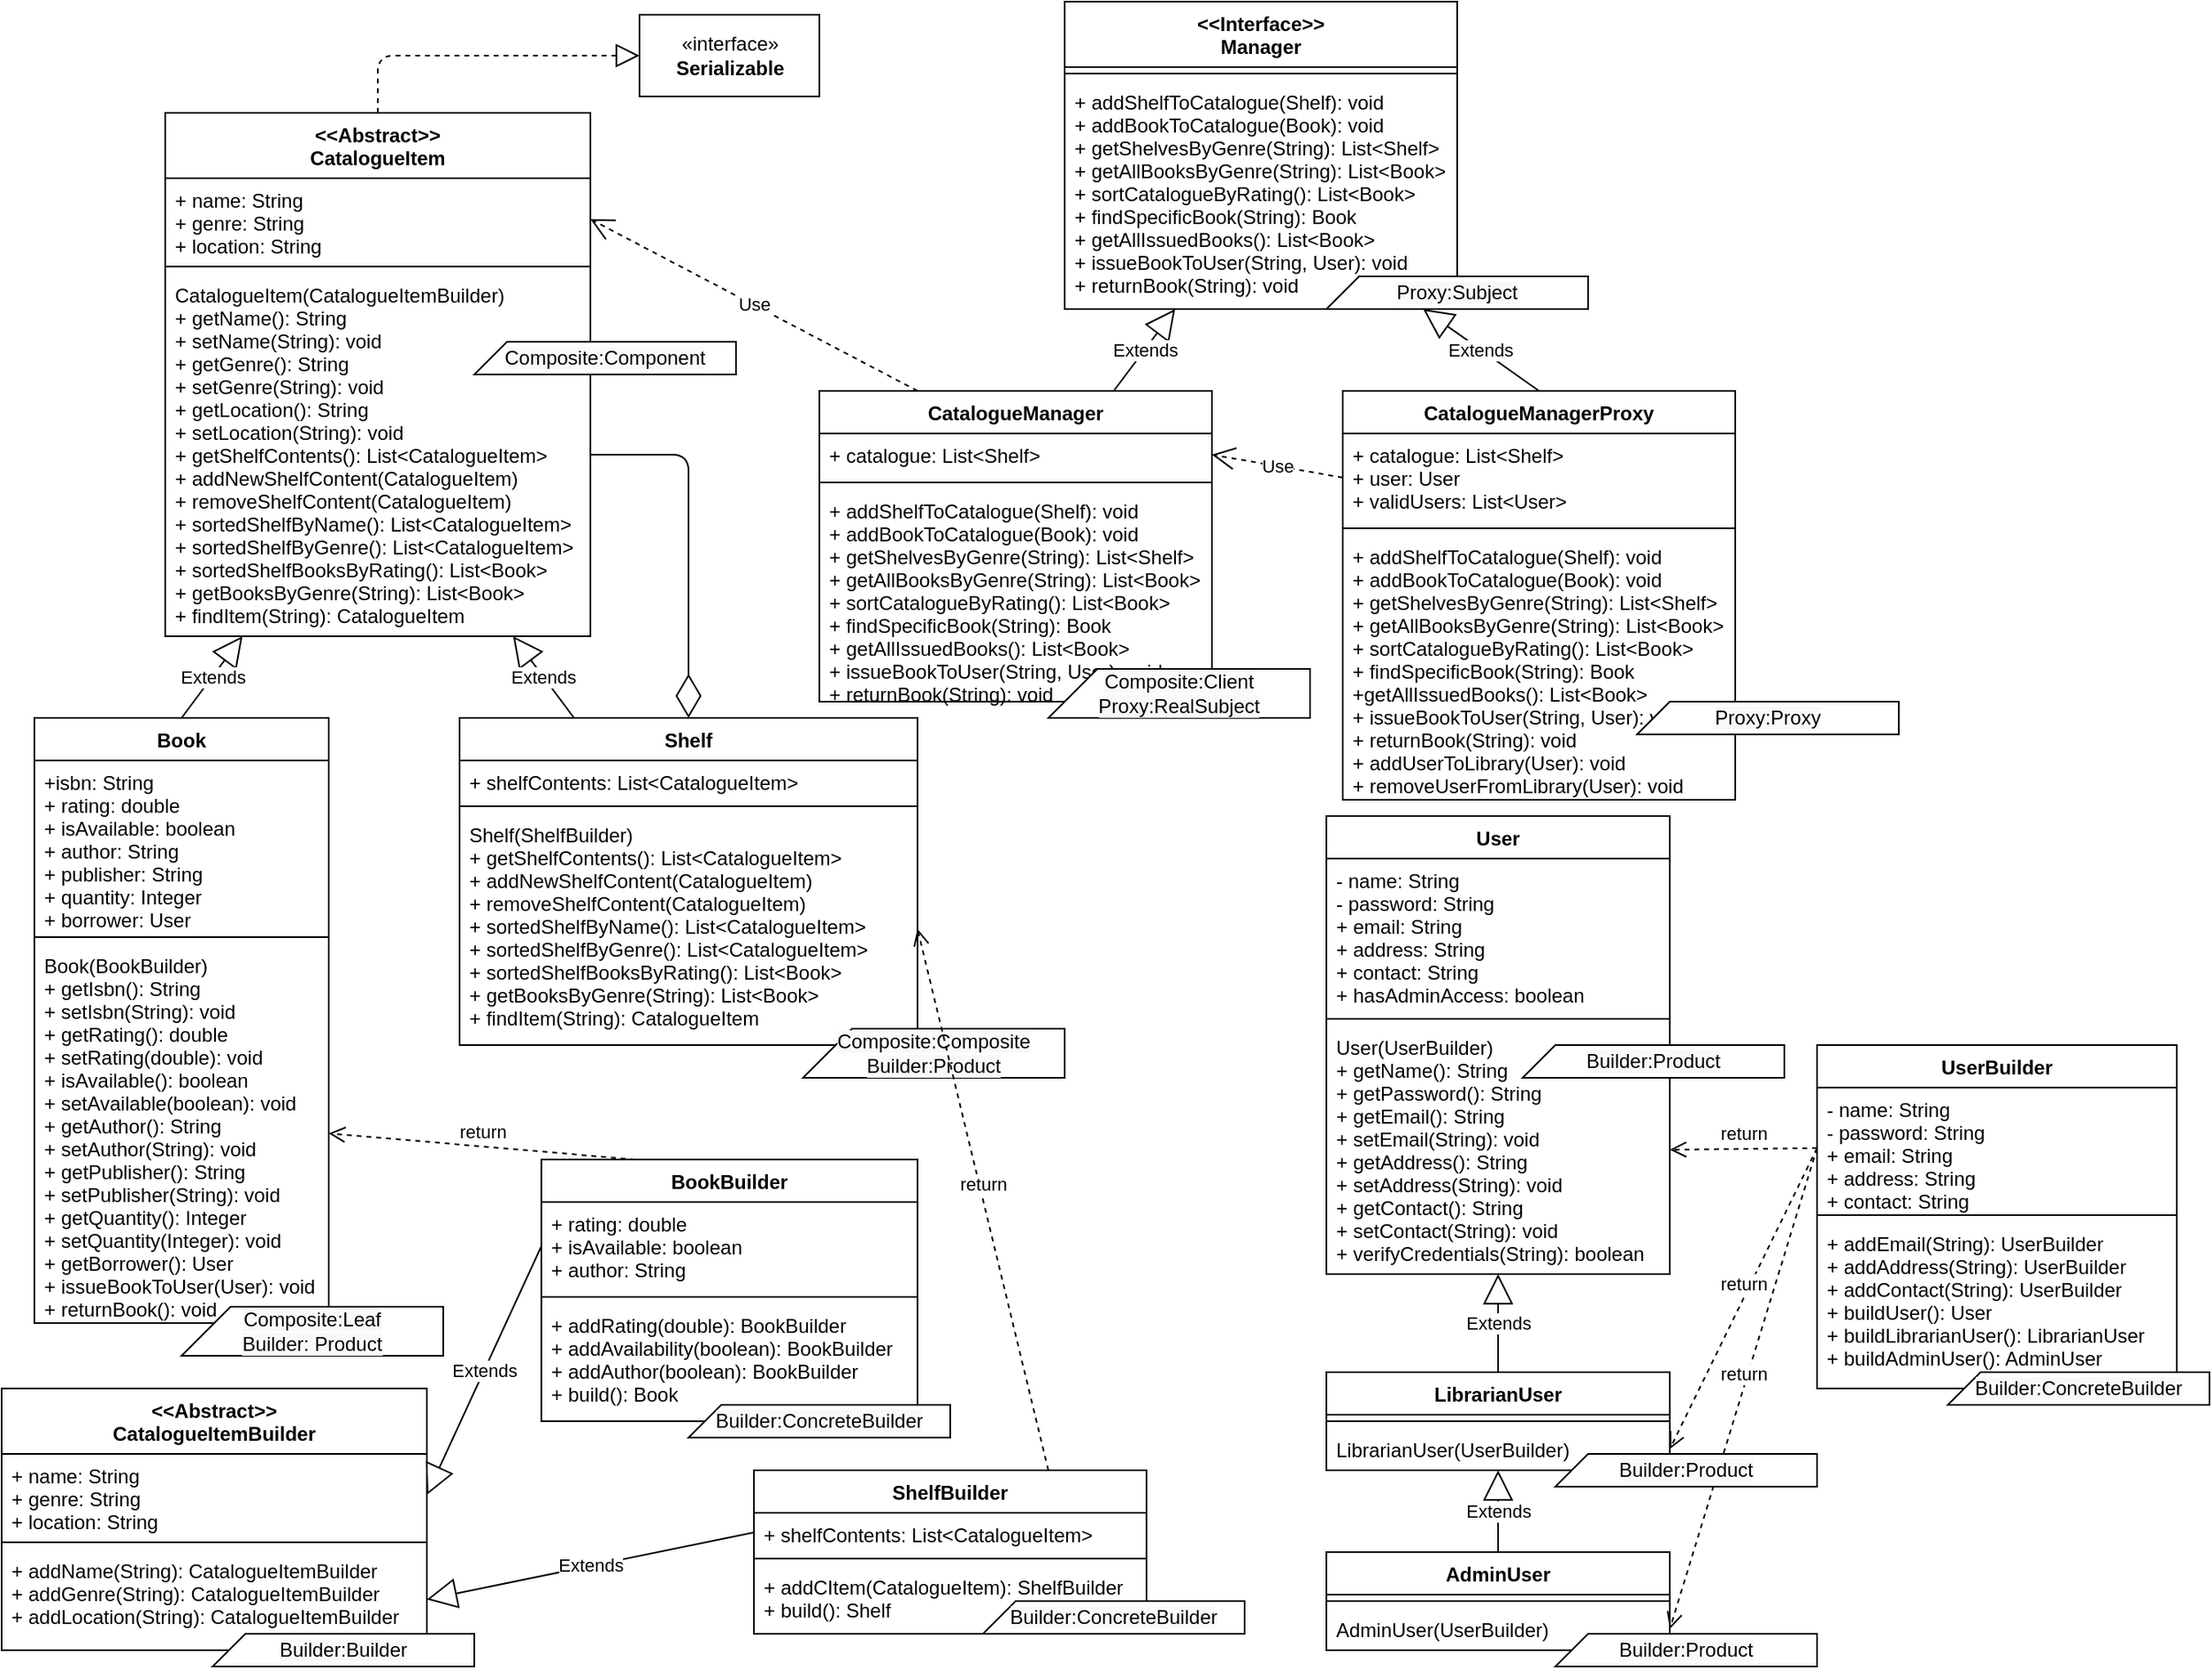 <mxfile version="14.7.3" type="github">
  <diagram id="C5RBs43oDa-KdzZeNtuy" name="Page-1">
    <mxGraphModel dx="842" dy="422" grid="1" gridSize="10" guides="1" tooltips="1" connect="1" arrows="1" fold="1" page="1" pageScale="1" pageWidth="827" pageHeight="1169" math="0" shadow="0">
      <root>
        <mxCell id="WIyWlLk6GJQsqaUBKTNV-0" />
        <mxCell id="WIyWlLk6GJQsqaUBKTNV-1" parent="WIyWlLk6GJQsqaUBKTNV-0" />
        <mxCell id="T-rhai91PinGiKXaUH5F-0" value="Book" style="swimlane;fontStyle=1;align=center;verticalAlign=top;childLayout=stackLayout;horizontal=1;startSize=26;horizontalStack=0;resizeParent=1;resizeParentMax=0;resizeLast=0;collapsible=1;marginBottom=0;" parent="WIyWlLk6GJQsqaUBKTNV-1" vertex="1">
          <mxGeometry x="110" y="500" width="180" height="370" as="geometry">
            <mxRectangle x="70" y="370" width="100" height="26" as="alternateBounds" />
          </mxGeometry>
        </mxCell>
        <mxCell id="T-rhai91PinGiKXaUH5F-1" value="+isbn: String&#xa;+ rating: double&#xa;+ isAvailable: boolean&#xa;+ author: String&#xa;+ publisher: String&#xa;+ quantity: Integer&#xa;+ borrower: User" style="text;strokeColor=none;fillColor=none;align=left;verticalAlign=top;spacingLeft=4;spacingRight=4;overflow=hidden;rotatable=0;points=[[0,0.5],[1,0.5]];portConstraint=eastwest;" parent="T-rhai91PinGiKXaUH5F-0" vertex="1">
          <mxGeometry y="26" width="180" height="104" as="geometry" />
        </mxCell>
        <mxCell id="T-rhai91PinGiKXaUH5F-2" value="" style="line;strokeWidth=1;fillColor=none;align=left;verticalAlign=middle;spacingTop=-1;spacingLeft=3;spacingRight=3;rotatable=0;labelPosition=right;points=[];portConstraint=eastwest;" parent="T-rhai91PinGiKXaUH5F-0" vertex="1">
          <mxGeometry y="130" width="180" height="8" as="geometry" />
        </mxCell>
        <mxCell id="T-rhai91PinGiKXaUH5F-3" value="Book(BookBuilder)&#xa;+ getIsbn(): String&#xa;+ setIsbn(String): void&#xa;+ getRating(): double&#xa;+ setRating(double): void&#xa;+ isAvailable(): boolean&#xa;+ setAvailable(boolean): void&#xa;+ getAuthor(): String&#xa;+ setAuthor(String): void&#xa;+ getPublisher(): String&#xa;+ setPublisher(String): void&#xa;+ getQuantity(): Integer&#xa;+ setQuantity(Integer): void&#xa;+ getBorrower(): User&#xa;+ issueBookToUser(User): void&#xa;+ returnBook(): void" style="text;strokeColor=none;fillColor=none;align=left;verticalAlign=top;spacingLeft=4;spacingRight=4;overflow=hidden;rotatable=0;points=[[0,0.5],[1,0.5]];portConstraint=eastwest;" parent="T-rhai91PinGiKXaUH5F-0" vertex="1">
          <mxGeometry y="138" width="180" height="232" as="geometry" />
        </mxCell>
        <mxCell id="T-rhai91PinGiKXaUH5F-5" value="«interface»&lt;br&gt;&lt;b&gt;Serializable&lt;/b&gt;" style="html=1;" parent="WIyWlLk6GJQsqaUBKTNV-1" vertex="1">
          <mxGeometry x="480" y="70" width="110" height="50" as="geometry" />
        </mxCell>
        <mxCell id="T-rhai91PinGiKXaUH5F-9" value="" style="endArrow=block;dashed=1;endFill=0;endSize=12;html=1;entryX=0;entryY=0.5;entryDx=0;entryDy=0;exitX=0.5;exitY=0;exitDx=0;exitDy=0;" parent="WIyWlLk6GJQsqaUBKTNV-1" source="T-rhai91PinGiKXaUH5F-45" target="T-rhai91PinGiKXaUH5F-5" edge="1">
          <mxGeometry width="160" relative="1" as="geometry">
            <mxPoint x="320" y="140" as="sourcePoint" />
            <mxPoint x="470" y="440" as="targetPoint" />
            <Array as="points">
              <mxPoint x="320" y="95" />
            </Array>
          </mxGeometry>
        </mxCell>
        <mxCell id="T-rhai91PinGiKXaUH5F-10" value="Extends" style="endArrow=block;endSize=16;endFill=0;html=1;exitX=0.5;exitY=0;exitDx=0;exitDy=0;" parent="WIyWlLk6GJQsqaUBKTNV-1" source="T-rhai91PinGiKXaUH5F-0" target="T-rhai91PinGiKXaUH5F-48" edge="1">
          <mxGeometry width="160" relative="1" as="geometry">
            <mxPoint x="310" y="370" as="sourcePoint" />
            <mxPoint x="150" y="460" as="targetPoint" />
          </mxGeometry>
        </mxCell>
        <mxCell id="T-rhai91PinGiKXaUH5F-11" value="Shelf" style="swimlane;fontStyle=1;align=center;verticalAlign=top;childLayout=stackLayout;horizontal=1;startSize=26;horizontalStack=0;resizeParent=1;resizeParentMax=0;resizeLast=0;collapsible=1;marginBottom=0;" parent="WIyWlLk6GJQsqaUBKTNV-1" vertex="1">
          <mxGeometry x="370" y="500" width="280" height="200" as="geometry" />
        </mxCell>
        <mxCell id="T-rhai91PinGiKXaUH5F-12" value="+ shelfContents: List&lt;CatalogueItem&gt;" style="text;strokeColor=none;fillColor=none;align=left;verticalAlign=top;spacingLeft=4;spacingRight=4;overflow=hidden;rotatable=0;points=[[0,0.5],[1,0.5]];portConstraint=eastwest;" parent="T-rhai91PinGiKXaUH5F-11" vertex="1">
          <mxGeometry y="26" width="280" height="24" as="geometry" />
        </mxCell>
        <mxCell id="T-rhai91PinGiKXaUH5F-13" value="" style="line;strokeWidth=1;fillColor=none;align=left;verticalAlign=middle;spacingTop=-1;spacingLeft=3;spacingRight=3;rotatable=0;labelPosition=right;points=[];portConstraint=eastwest;" parent="T-rhai91PinGiKXaUH5F-11" vertex="1">
          <mxGeometry y="50" width="280" height="8" as="geometry" />
        </mxCell>
        <mxCell id="T-rhai91PinGiKXaUH5F-14" value="Shelf(ShelfBuilder)&#xa;+ getShelfContents(): List&lt;CatalogueItem&gt;&#xa;+ addNewShelfContent(CatalogueItem)&#xa;+ removeShelfContent(CatalogueItem)&#xa;+ sortedShelfByName(): List&lt;CatalogueItem&gt;&#xa;+ sortedShelfByGenre(): List&lt;CatalogueItem&gt;&#xa;+ sortedShelfBooksByRating(): List&lt;Book&gt;&#xa;+ getBooksByGenre(String): List&lt;Book&gt;&#xa;+ findItem(String): CatalogueItem" style="text;strokeColor=none;fillColor=none;align=left;verticalAlign=top;spacingLeft=4;spacingRight=4;overflow=hidden;rotatable=0;points=[[0,0.5],[1,0.5]];portConstraint=eastwest;" parent="T-rhai91PinGiKXaUH5F-11" vertex="1">
          <mxGeometry y="58" width="280" height="142" as="geometry" />
        </mxCell>
        <mxCell id="T-rhai91PinGiKXaUH5F-15" value="Extends" style="endArrow=block;endSize=16;endFill=0;html=1;exitX=0.25;exitY=0;exitDx=0;exitDy=0;" parent="WIyWlLk6GJQsqaUBKTNV-1" source="T-rhai91PinGiKXaUH5F-11" target="T-rhai91PinGiKXaUH5F-48" edge="1">
          <mxGeometry width="160" relative="1" as="geometry">
            <mxPoint x="400" y="490" as="sourcePoint" />
            <mxPoint x="400" y="453" as="targetPoint" />
          </mxGeometry>
        </mxCell>
        <mxCell id="T-rhai91PinGiKXaUH5F-16" value="" style="endArrow=diamondThin;endFill=0;endSize=24;html=1;entryX=0.5;entryY=0;entryDx=0;entryDy=0;exitX=1;exitY=0.5;exitDx=0;exitDy=0;" parent="WIyWlLk6GJQsqaUBKTNV-1" source="T-rhai91PinGiKXaUH5F-48" target="T-rhai91PinGiKXaUH5F-11" edge="1">
          <mxGeometry width="160" relative="1" as="geometry">
            <mxPoint x="480" y="360" as="sourcePoint" />
            <mxPoint x="470" y="440" as="targetPoint" />
            <Array as="points">
              <mxPoint x="510" y="339" />
            </Array>
          </mxGeometry>
        </mxCell>
        <mxCell id="T-rhai91PinGiKXaUH5F-22" value="&lt;span style=&quot;color: rgb(0 , 0 , 0) ; font-family: &amp;#34;helvetica&amp;#34; ; font-size: 12px ; font-style: normal ; font-weight: 400 ; letter-spacing: normal ; text-align: center ; text-indent: 0px ; text-transform: none ; word-spacing: 0px ; background-color: rgb(248 , 249 , 250) ; display: inline ; float: none&quot;&gt;Composite:Composite&lt;br&gt;Builder:Product&lt;br&gt;&lt;/span&gt;" style="shape=card;whiteSpace=wrap;html=1;" parent="WIyWlLk6GJQsqaUBKTNV-1" vertex="1">
          <mxGeometry x="580" y="690" width="160" height="30" as="geometry" />
        </mxCell>
        <mxCell id="T-rhai91PinGiKXaUH5F-23" value="&lt;span style=&quot;color: rgb(0 , 0 , 0) ; font-family: &amp;#34;helvetica&amp;#34; ; font-size: 12px ; font-style: normal ; font-weight: 400 ; letter-spacing: normal ; text-align: center ; text-indent: 0px ; text-transform: none ; word-spacing: 0px ; background-color: rgb(248 , 249 , 250) ; display: inline ; float: none&quot;&gt;Composite:Leaf&lt;br&gt;Builder: Product&lt;br&gt;&lt;/span&gt;" style="shape=card;whiteSpace=wrap;html=1;" parent="WIyWlLk6GJQsqaUBKTNV-1" vertex="1">
          <mxGeometry x="200" y="860" width="160" height="30" as="geometry" />
        </mxCell>
        <mxCell id="T-rhai91PinGiKXaUH5F-25" value="BookBuilder" style="swimlane;fontStyle=1;align=center;verticalAlign=top;childLayout=stackLayout;horizontal=1;startSize=26;horizontalStack=0;resizeParent=1;resizeParentMax=0;resizeLast=0;collapsible=1;marginBottom=0;" parent="WIyWlLk6GJQsqaUBKTNV-1" vertex="1">
          <mxGeometry x="420" y="770" width="230" height="160" as="geometry">
            <mxRectangle x="70" y="370" width="100" height="26" as="alternateBounds" />
          </mxGeometry>
        </mxCell>
        <mxCell id="T-rhai91PinGiKXaUH5F-26" value="+ rating: double&#xa;+ isAvailable: boolean&#xa;+ author: String" style="text;strokeColor=none;fillColor=none;align=left;verticalAlign=top;spacingLeft=4;spacingRight=4;overflow=hidden;rotatable=0;points=[[0,0.5],[1,0.5]];portConstraint=eastwest;" parent="T-rhai91PinGiKXaUH5F-25" vertex="1">
          <mxGeometry y="26" width="230" height="54" as="geometry" />
        </mxCell>
        <mxCell id="T-rhai91PinGiKXaUH5F-27" value="" style="line;strokeWidth=1;fillColor=none;align=left;verticalAlign=middle;spacingTop=-1;spacingLeft=3;spacingRight=3;rotatable=0;labelPosition=right;points=[];portConstraint=eastwest;" parent="T-rhai91PinGiKXaUH5F-25" vertex="1">
          <mxGeometry y="80" width="230" height="8" as="geometry" />
        </mxCell>
        <mxCell id="T-rhai91PinGiKXaUH5F-28" value="+ addRating(double): BookBuilder&#xa;+ addAvailability(boolean): BookBuilder&#xa;+ addAuthor(boolean): BookBuilder&#xa;+ build(): Book" style="text;strokeColor=none;fillColor=none;align=left;verticalAlign=top;spacingLeft=4;spacingRight=4;overflow=hidden;rotatable=0;points=[[0,0.5],[1,0.5]];portConstraint=eastwest;" parent="T-rhai91PinGiKXaUH5F-25" vertex="1">
          <mxGeometry y="88" width="230" height="72" as="geometry" />
        </mxCell>
        <mxCell id="T-rhai91PinGiKXaUH5F-29" value="ShelfBuilder" style="swimlane;fontStyle=1;align=center;verticalAlign=top;childLayout=stackLayout;horizontal=1;startSize=26;horizontalStack=0;resizeParent=1;resizeParentMax=0;resizeLast=0;collapsible=1;marginBottom=0;" parent="WIyWlLk6GJQsqaUBKTNV-1" vertex="1">
          <mxGeometry x="550" y="960" width="240" height="100" as="geometry">
            <mxRectangle x="70" y="370" width="100" height="26" as="alternateBounds" />
          </mxGeometry>
        </mxCell>
        <mxCell id="T-rhai91PinGiKXaUH5F-30" value="+ shelfContents: List&lt;CatalogueItem&gt;" style="text;strokeColor=none;fillColor=none;align=left;verticalAlign=top;spacingLeft=4;spacingRight=4;overflow=hidden;rotatable=0;points=[[0,0.5],[1,0.5]];portConstraint=eastwest;" parent="T-rhai91PinGiKXaUH5F-29" vertex="1">
          <mxGeometry y="26" width="240" height="24" as="geometry" />
        </mxCell>
        <mxCell id="T-rhai91PinGiKXaUH5F-31" value="" style="line;strokeWidth=1;fillColor=none;align=left;verticalAlign=middle;spacingTop=-1;spacingLeft=3;spacingRight=3;rotatable=0;labelPosition=right;points=[];portConstraint=eastwest;" parent="T-rhai91PinGiKXaUH5F-29" vertex="1">
          <mxGeometry y="50" width="240" height="8" as="geometry" />
        </mxCell>
        <mxCell id="T-rhai91PinGiKXaUH5F-32" value="+ addCItem(CatalogueItem): ShelfBuilder&#xa;+ build(): Shelf" style="text;strokeColor=none;fillColor=none;align=left;verticalAlign=top;spacingLeft=4;spacingRight=4;overflow=hidden;rotatable=0;points=[[0,0.5],[1,0.5]];portConstraint=eastwest;" parent="T-rhai91PinGiKXaUH5F-29" vertex="1">
          <mxGeometry y="58" width="240" height="42" as="geometry" />
        </mxCell>
        <mxCell id="T-rhai91PinGiKXaUH5F-33" value="Extends" style="endArrow=block;endSize=16;endFill=0;html=1;exitX=0;exitY=0.5;exitDx=0;exitDy=0;entryX=1;entryY=0.5;entryDx=0;entryDy=0;" parent="WIyWlLk6GJQsqaUBKTNV-1" source="T-rhai91PinGiKXaUH5F-26" target="T-rhai91PinGiKXaUH5F-50" edge="1">
          <mxGeometry width="160" relative="1" as="geometry">
            <mxPoint x="390" y="959" as="sourcePoint" />
            <mxPoint x="360" y="856.25" as="targetPoint" />
          </mxGeometry>
        </mxCell>
        <mxCell id="T-rhai91PinGiKXaUH5F-34" value="Extends" style="endArrow=block;endSize=16;endFill=0;html=1;exitX=0;exitY=0.5;exitDx=0;exitDy=0;entryX=1;entryY=0.5;entryDx=0;entryDy=0;" parent="WIyWlLk6GJQsqaUBKTNV-1" source="T-rhai91PinGiKXaUH5F-30" target="T-rhai91PinGiKXaUH5F-52" edge="1">
          <mxGeometry width="160" relative="1" as="geometry">
            <mxPoint x="455" y="833" as="sourcePoint" />
            <mxPoint x="360" y="930.75" as="targetPoint" />
          </mxGeometry>
        </mxCell>
        <mxCell id="T-rhai91PinGiKXaUH5F-38" value="&lt;span style=&quot;color: rgb(0 , 0 , 0) ; font-family: &amp;#34;helvetica&amp;#34; ; font-size: 12px ; font-style: normal ; font-weight: 400 ; letter-spacing: normal ; text-align: center ; text-indent: 0px ; text-transform: none ; word-spacing: 0px ; background-color: rgb(248 , 249 , 250) ; display: inline ; float: none&quot;&gt;Builder:ConcreteBuilder&lt;/span&gt;" style="shape=card;whiteSpace=wrap;html=1;" parent="WIyWlLk6GJQsqaUBKTNV-1" vertex="1">
          <mxGeometry x="510" y="920" width="160" height="20" as="geometry" />
        </mxCell>
        <mxCell id="T-rhai91PinGiKXaUH5F-39" value="&lt;span style=&quot;color: rgb(0 , 0 , 0) ; font-family: &amp;#34;helvetica&amp;#34; ; font-size: 12px ; font-style: normal ; font-weight: 400 ; letter-spacing: normal ; text-align: center ; text-indent: 0px ; text-transform: none ; word-spacing: 0px ; background-color: rgb(248 , 249 , 250) ; display: inline ; float: none&quot;&gt;Builder:ConcreteBuilder&lt;/span&gt;" style="shape=card;whiteSpace=wrap;html=1;" parent="WIyWlLk6GJQsqaUBKTNV-1" vertex="1">
          <mxGeometry x="690" y="1040" width="160" height="20" as="geometry" />
        </mxCell>
        <mxCell id="T-rhai91PinGiKXaUH5F-45" value="&lt;&lt;Abstract&gt;&gt;&#xa;CatalogueItem" style="swimlane;fontStyle=1;align=center;verticalAlign=top;childLayout=stackLayout;horizontal=1;startSize=40;horizontalStack=0;resizeParent=1;resizeParentMax=0;resizeLast=0;collapsible=1;marginBottom=0;" parent="WIyWlLk6GJQsqaUBKTNV-1" vertex="1">
          <mxGeometry x="190" y="130" width="260" height="320" as="geometry">
            <mxRectangle x="590" y="180" width="120" height="30" as="alternateBounds" />
          </mxGeometry>
        </mxCell>
        <mxCell id="T-rhai91PinGiKXaUH5F-46" value="+ name: String&#xa;+ genre: String&#xa;+ location: String" style="text;strokeColor=none;fillColor=none;align=left;verticalAlign=top;spacingLeft=4;spacingRight=4;overflow=hidden;rotatable=0;points=[[0,0.5],[1,0.5]];portConstraint=eastwest;" parent="T-rhai91PinGiKXaUH5F-45" vertex="1">
          <mxGeometry y="40" width="260" height="50" as="geometry" />
        </mxCell>
        <mxCell id="T-rhai91PinGiKXaUH5F-47" value="" style="line;strokeWidth=1;fillColor=none;align=left;verticalAlign=middle;spacingTop=-1;spacingLeft=3;spacingRight=3;rotatable=0;labelPosition=right;points=[];portConstraint=eastwest;" parent="T-rhai91PinGiKXaUH5F-45" vertex="1">
          <mxGeometry y="90" width="260" height="8" as="geometry" />
        </mxCell>
        <mxCell id="T-rhai91PinGiKXaUH5F-48" value="CatalogueItem(CatalogueItemBuilder)&#xa;+ getName(): String&#xa;+ setName(String): void&#xa;+ getGenre(): String&#xa;+ setGenre(String): void&#xa;+ getLocation(): String&#xa;+ setLocation(String): void&#xa;+ getShelfContents(): List&lt;CatalogueItem&gt;&#xa;+ addNewShelfContent(CatalogueItem)&#xa;+ removeShelfContent(CatalogueItem)&#xa;+ sortedShelfByName(): List&lt;CatalogueItem&gt;&#xa;+ sortedShelfByGenre(): List&lt;CatalogueItem&gt;&#xa;+ sortedShelfBooksByRating(): List&lt;Book&gt;&#xa;+ getBooksByGenre(String): List&lt;Book&gt;&#xa;+ findItem(String): CatalogueItem" style="text;strokeColor=none;fillColor=none;align=left;verticalAlign=top;spacingLeft=4;spacingRight=4;overflow=hidden;rotatable=0;points=[[0,0.5],[1,0.5]];portConstraint=eastwest;" parent="T-rhai91PinGiKXaUH5F-45" vertex="1">
          <mxGeometry y="98" width="260" height="222" as="geometry" />
        </mxCell>
        <mxCell id="T-rhai91PinGiKXaUH5F-21" value="&lt;span style=&quot;color: rgb(0, 0, 0); font-family: helvetica; font-size: 12px; font-style: normal; font-weight: 400; letter-spacing: normal; text-align: center; text-indent: 0px; text-transform: none; word-spacing: 0px; background-color: rgb(248, 249, 250); display: inline; float: none;&quot;&gt;Composite:Component&lt;/span&gt;" style="shape=card;whiteSpace=wrap;html=1;" parent="WIyWlLk6GJQsqaUBKTNV-1" vertex="1">
          <mxGeometry x="379" y="270" width="160" height="20" as="geometry" />
        </mxCell>
        <mxCell id="T-rhai91PinGiKXaUH5F-49" value="&lt;&lt;Abstract&gt;&gt;&#xa;CatalogueItemBuilder" style="swimlane;fontStyle=1;align=center;verticalAlign=top;childLayout=stackLayout;horizontal=1;startSize=40;horizontalStack=0;resizeParent=1;resizeParentMax=0;resizeLast=0;collapsible=1;marginBottom=0;" parent="WIyWlLk6GJQsqaUBKTNV-1" vertex="1">
          <mxGeometry x="90" y="910" width="260" height="160" as="geometry" />
        </mxCell>
        <mxCell id="T-rhai91PinGiKXaUH5F-50" value="+ name: String&#xa;+ genre: String&#xa;+ location: String&#xa;" style="text;strokeColor=none;fillColor=none;align=left;verticalAlign=top;spacingLeft=4;spacingRight=4;overflow=hidden;rotatable=0;points=[[0,0.5],[1,0.5]];portConstraint=eastwest;" parent="T-rhai91PinGiKXaUH5F-49" vertex="1">
          <mxGeometry y="40" width="260" height="50" as="geometry" />
        </mxCell>
        <mxCell id="T-rhai91PinGiKXaUH5F-51" value="" style="line;strokeWidth=1;fillColor=none;align=left;verticalAlign=middle;spacingTop=-1;spacingLeft=3;spacingRight=3;rotatable=0;labelPosition=right;points=[];portConstraint=eastwest;" parent="T-rhai91PinGiKXaUH5F-49" vertex="1">
          <mxGeometry y="90" width="260" height="8" as="geometry" />
        </mxCell>
        <mxCell id="T-rhai91PinGiKXaUH5F-52" value="+ addName(String): CatalogueItemBuilder&#xa;+ addGenre(String): CatalogueItemBuilder&#xa;+ addLocation(String): CatalogueItemBuilder" style="text;strokeColor=none;fillColor=none;align=left;verticalAlign=top;spacingLeft=4;spacingRight=4;overflow=hidden;rotatable=0;points=[[0,0.5],[1,0.5]];portConstraint=eastwest;" parent="T-rhai91PinGiKXaUH5F-49" vertex="1">
          <mxGeometry y="98" width="260" height="62" as="geometry" />
        </mxCell>
        <mxCell id="T-rhai91PinGiKXaUH5F-37" value="&lt;span style=&quot;color: rgb(0 , 0 , 0) ; font-family: &amp;#34;helvetica&amp;#34; ; font-size: 12px ; font-style: normal ; font-weight: 400 ; letter-spacing: normal ; text-align: center ; text-indent: 0px ; text-transform: none ; word-spacing: 0px ; background-color: rgb(248 , 249 , 250) ; display: inline ; float: none&quot;&gt;Builder:Builder&lt;/span&gt;" style="shape=card;whiteSpace=wrap;html=1;" parent="WIyWlLk6GJQsqaUBKTNV-1" vertex="1">
          <mxGeometry x="219" y="1060" width="160" height="20" as="geometry" />
        </mxCell>
        <mxCell id="T-rhai91PinGiKXaUH5F-53" value="&lt;&lt;Interface&gt;&gt;&#xa;Manager" style="swimlane;fontStyle=1;align=center;verticalAlign=top;childLayout=stackLayout;horizontal=1;startSize=40;horizontalStack=0;resizeParent=1;resizeParentMax=0;resizeLast=0;collapsible=1;marginBottom=0;" parent="WIyWlLk6GJQsqaUBKTNV-1" vertex="1">
          <mxGeometry x="740" y="62" width="240" height="188" as="geometry" />
        </mxCell>
        <mxCell id="T-rhai91PinGiKXaUH5F-55" value="" style="line;strokeWidth=1;fillColor=none;align=left;verticalAlign=middle;spacingTop=-1;spacingLeft=3;spacingRight=3;rotatable=0;labelPosition=right;points=[];portConstraint=eastwest;" parent="T-rhai91PinGiKXaUH5F-53" vertex="1">
          <mxGeometry y="40" width="240" height="8" as="geometry" />
        </mxCell>
        <mxCell id="T-rhai91PinGiKXaUH5F-56" value="+ addShelfToCatalogue(Shelf): void&#xa;+ addBookToCatalogue(Book): void&#xa;+ getShelvesByGenre(String): List&lt;Shelf&gt;&#xa;+ getAllBooksByGenre(String): List&lt;Book&gt;&#xa;+ sortCatalogueByRating(): List&lt;Book&gt;&#xa;+ findSpecificBook(String): Book&#xa;+ getAllIssuedBooks(): List&lt;Book&gt;&#xa;+ issueBookToUser(String, User): void&#xa;+ returnBook(String): void" style="text;strokeColor=none;fillColor=none;align=left;verticalAlign=top;spacingLeft=4;spacingRight=4;overflow=hidden;rotatable=0;points=[[0,0.5],[1,0.5]];portConstraint=eastwest;" parent="T-rhai91PinGiKXaUH5F-53" vertex="1">
          <mxGeometry y="48" width="240" height="140" as="geometry" />
        </mxCell>
        <mxCell id="T-rhai91PinGiKXaUH5F-60" value="CatalogueManager" style="swimlane;fontStyle=1;align=center;verticalAlign=top;childLayout=stackLayout;horizontal=1;startSize=26;horizontalStack=0;resizeParent=1;resizeParentMax=0;resizeLast=0;collapsible=1;marginBottom=0;" parent="WIyWlLk6GJQsqaUBKTNV-1" vertex="1">
          <mxGeometry x="590" y="300" width="240" height="190" as="geometry" />
        </mxCell>
        <mxCell id="T-rhai91PinGiKXaUH5F-61" value="+ catalogue: List&lt;Shelf&gt;" style="text;strokeColor=none;fillColor=none;align=left;verticalAlign=top;spacingLeft=4;spacingRight=4;overflow=hidden;rotatable=0;points=[[0,0.5],[1,0.5]];portConstraint=eastwest;" parent="T-rhai91PinGiKXaUH5F-60" vertex="1">
          <mxGeometry y="26" width="240" height="26" as="geometry" />
        </mxCell>
        <mxCell id="T-rhai91PinGiKXaUH5F-62" value="" style="line;strokeWidth=1;fillColor=none;align=left;verticalAlign=middle;spacingTop=-1;spacingLeft=3;spacingRight=3;rotatable=0;labelPosition=right;points=[];portConstraint=eastwest;" parent="T-rhai91PinGiKXaUH5F-60" vertex="1">
          <mxGeometry y="52" width="240" height="8" as="geometry" />
        </mxCell>
        <mxCell id="T-rhai91PinGiKXaUH5F-63" value="+ addShelfToCatalogue(Shelf): void&#xa;+ addBookToCatalogue(Book): void&#xa;+ getShelvesByGenre(String): List&lt;Shelf&gt;&#xa;+ getAllBooksByGenre(String): List&lt;Book&gt;&#xa;+ sortCatalogueByRating(): List&lt;Book&gt;&#xa;+ findSpecificBook(String): Book&#xa;+ getAllIssuedBooks(): List&lt;Book&gt;&#xa;+ issueBookToUser(String, User): void&#xa;+ returnBook(String): void" style="text;strokeColor=none;fillColor=none;align=left;verticalAlign=top;spacingLeft=4;spacingRight=4;overflow=hidden;rotatable=0;points=[[0,0.5],[1,0.5]];portConstraint=eastwest;" parent="T-rhai91PinGiKXaUH5F-60" vertex="1">
          <mxGeometry y="60" width="240" height="130" as="geometry" />
        </mxCell>
        <mxCell id="T-rhai91PinGiKXaUH5F-64" value="CatalogueManagerProxy" style="swimlane;fontStyle=1;align=center;verticalAlign=top;childLayout=stackLayout;horizontal=1;startSize=26;horizontalStack=0;resizeParent=1;resizeParentMax=0;resizeLast=0;collapsible=1;marginBottom=0;" parent="WIyWlLk6GJQsqaUBKTNV-1" vertex="1">
          <mxGeometry x="910" y="300" width="240" height="250" as="geometry" />
        </mxCell>
        <mxCell id="T-rhai91PinGiKXaUH5F-65" value="+ catalogue: List&lt;Shelf&gt;&#xa;+ user: User&#xa;+ validUsers: List&lt;User&gt;" style="text;strokeColor=none;fillColor=none;align=left;verticalAlign=top;spacingLeft=4;spacingRight=4;overflow=hidden;rotatable=0;points=[[0,0.5],[1,0.5]];portConstraint=eastwest;" parent="T-rhai91PinGiKXaUH5F-64" vertex="1">
          <mxGeometry y="26" width="240" height="54" as="geometry" />
        </mxCell>
        <mxCell id="T-rhai91PinGiKXaUH5F-66" value="" style="line;strokeWidth=1;fillColor=none;align=left;verticalAlign=middle;spacingTop=-1;spacingLeft=3;spacingRight=3;rotatable=0;labelPosition=right;points=[];portConstraint=eastwest;" parent="T-rhai91PinGiKXaUH5F-64" vertex="1">
          <mxGeometry y="80" width="240" height="8" as="geometry" />
        </mxCell>
        <mxCell id="T-rhai91PinGiKXaUH5F-67" value="+ addShelfToCatalogue(Shelf): void&#xa;+ addBookToCatalogue(Book): void&#xa;+ getShelvesByGenre(String): List&lt;Shelf&gt;&#xa;+ getAllBooksByGenre(String): List&lt;Book&gt;&#xa;+ sortCatalogueByRating(): List&lt;Book&gt;&#xa;+ findSpecificBook(String): Book&#xa;+getAllIssuedBooks(): List&lt;Book&gt;&#xa;+ issueBookToUser(String, User): void&#xa;+ returnBook(String): void&#xa;+ addUserToLibrary(User): void&#xa;+ removeUserFromLibrary(User): void" style="text;strokeColor=none;fillColor=none;align=left;verticalAlign=top;spacingLeft=4;spacingRight=4;overflow=hidden;rotatable=0;points=[[0,0.5],[1,0.5]];portConstraint=eastwest;" parent="T-rhai91PinGiKXaUH5F-64" vertex="1">
          <mxGeometry y="88" width="240" height="162" as="geometry" />
        </mxCell>
        <mxCell id="T-rhai91PinGiKXaUH5F-70" value="Extends" style="endArrow=block;endSize=16;endFill=0;html=1;exitX=0.75;exitY=0;exitDx=0;exitDy=0;" parent="WIyWlLk6GJQsqaUBKTNV-1" source="T-rhai91PinGiKXaUH5F-60" target="T-rhai91PinGiKXaUH5F-56" edge="1">
          <mxGeometry width="160" relative="1" as="geometry">
            <mxPoint x="630" y="340" as="sourcePoint" />
            <mxPoint x="790" y="340" as="targetPoint" />
          </mxGeometry>
        </mxCell>
        <mxCell id="T-rhai91PinGiKXaUH5F-71" value="Extends" style="endArrow=block;endSize=16;endFill=0;html=1;exitX=0.5;exitY=0;exitDx=0;exitDy=0;" parent="WIyWlLk6GJQsqaUBKTNV-1" source="T-rhai91PinGiKXaUH5F-64" target="T-rhai91PinGiKXaUH5F-56" edge="1">
          <mxGeometry width="160" relative="1" as="geometry">
            <mxPoint x="760" y="380" as="sourcePoint" />
            <mxPoint x="920" y="380" as="targetPoint" />
          </mxGeometry>
        </mxCell>
        <mxCell id="T-rhai91PinGiKXaUH5F-73" value="&lt;span style=&quot;color: rgb(0 , 0 , 0) ; font-family: &amp;#34;helvetica&amp;#34; ; font-size: 12px ; font-style: normal ; font-weight: 400 ; letter-spacing: normal ; text-align: center ; text-indent: 0px ; text-transform: none ; word-spacing: 0px ; background-color: rgb(248 , 249 , 250) ; display: inline ; float: none&quot;&gt;Composite:Client&lt;br&gt;Proxy:RealSubject&lt;br&gt;&lt;/span&gt;" style="shape=card;whiteSpace=wrap;html=1;" parent="WIyWlLk6GJQsqaUBKTNV-1" vertex="1">
          <mxGeometry x="730" y="470" width="160" height="30" as="geometry" />
        </mxCell>
        <mxCell id="T-rhai91PinGiKXaUH5F-79" value="&lt;span style=&quot;color: rgb(0 , 0 , 0) ; font-family: &amp;#34;helvetica&amp;#34; ; font-size: 12px ; font-style: normal ; font-weight: 400 ; letter-spacing: normal ; text-align: center ; text-indent: 0px ; text-transform: none ; word-spacing: 0px ; background-color: rgb(248 , 249 , 250) ; display: inline ; float: none&quot;&gt;Proxy:Subject&lt;/span&gt;" style="shape=card;whiteSpace=wrap;html=1;" parent="WIyWlLk6GJQsqaUBKTNV-1" vertex="1">
          <mxGeometry x="900" y="230" width="160" height="20" as="geometry" />
        </mxCell>
        <mxCell id="T-rhai91PinGiKXaUH5F-80" value="&lt;span style=&quot;color: rgb(0 , 0 , 0) ; font-family: &amp;#34;helvetica&amp;#34; ; font-size: 12px ; font-style: normal ; font-weight: 400 ; letter-spacing: normal ; text-align: center ; text-indent: 0px ; text-transform: none ; word-spacing: 0px ; background-color: rgb(248 , 249 , 250) ; display: inline ; float: none&quot;&gt;Proxy:Proxy&lt;/span&gt;" style="shape=card;whiteSpace=wrap;html=1;" parent="WIyWlLk6GJQsqaUBKTNV-1" vertex="1">
          <mxGeometry x="1090" y="490" width="160" height="20" as="geometry" />
        </mxCell>
        <mxCell id="T-rhai91PinGiKXaUH5F-81" value="Use" style="endArrow=open;endSize=12;dashed=1;html=1;exitX=0;exitY=0.5;exitDx=0;exitDy=0;entryX=1;entryY=0.5;entryDx=0;entryDy=0;" parent="WIyWlLk6GJQsqaUBKTNV-1" source="T-rhai91PinGiKXaUH5F-65" target="T-rhai91PinGiKXaUH5F-61" edge="1">
          <mxGeometry width="160" relative="1" as="geometry">
            <mxPoint x="830" y="280" as="sourcePoint" />
            <mxPoint x="990" y="280" as="targetPoint" />
          </mxGeometry>
        </mxCell>
        <mxCell id="T-rhai91PinGiKXaUH5F-83" value="Use" style="endArrow=open;endSize=12;dashed=1;html=1;entryX=1;entryY=0.5;entryDx=0;entryDy=0;" parent="WIyWlLk6GJQsqaUBKTNV-1" target="T-rhai91PinGiKXaUH5F-46" edge="1">
          <mxGeometry width="160" relative="1" as="geometry">
            <mxPoint x="650" y="300" as="sourcePoint" />
            <mxPoint x="690" y="350" as="targetPoint" />
          </mxGeometry>
        </mxCell>
        <mxCell id="T-rhai91PinGiKXaUH5F-84" value="return" style="html=1;verticalAlign=bottom;endArrow=open;dashed=1;endSize=8;entryX=1;entryY=0.5;entryDx=0;entryDy=0;exitX=0.25;exitY=0;exitDx=0;exitDy=0;" parent="WIyWlLk6GJQsqaUBKTNV-1" source="T-rhai91PinGiKXaUH5F-25" target="T-rhai91PinGiKXaUH5F-3" edge="1">
          <mxGeometry relative="1" as="geometry">
            <mxPoint x="650" y="810" as="sourcePoint" />
            <mxPoint x="570" y="810" as="targetPoint" />
          </mxGeometry>
        </mxCell>
        <mxCell id="T-rhai91PinGiKXaUH5F-85" value="return" style="html=1;verticalAlign=bottom;endArrow=open;dashed=1;endSize=8;exitX=0.75;exitY=0;exitDx=0;exitDy=0;entryX=1;entryY=0.5;entryDx=0;entryDy=0;" parent="WIyWlLk6GJQsqaUBKTNV-1" source="T-rhai91PinGiKXaUH5F-29" target="T-rhai91PinGiKXaUH5F-14" edge="1">
          <mxGeometry relative="1" as="geometry">
            <mxPoint x="640" y="810" as="sourcePoint" />
            <mxPoint x="560" y="810" as="targetPoint" />
          </mxGeometry>
        </mxCell>
        <mxCell id="T-rhai91PinGiKXaUH5F-86" value="User" style="swimlane;fontStyle=1;align=center;verticalAlign=top;childLayout=stackLayout;horizontal=1;startSize=26;horizontalStack=0;resizeParent=1;resizeParentMax=0;resizeLast=0;collapsible=1;marginBottom=0;" parent="WIyWlLk6GJQsqaUBKTNV-1" vertex="1">
          <mxGeometry x="900" y="560" width="210" height="280" as="geometry" />
        </mxCell>
        <mxCell id="T-rhai91PinGiKXaUH5F-87" value="- name: String&#xa;- password: String&#xa;+ email: String&#xa;+ address: String&#xa;+ contact: String&#xa;+ hasAdminAccess: boolean" style="text;strokeColor=none;fillColor=none;align=left;verticalAlign=top;spacingLeft=4;spacingRight=4;overflow=hidden;rotatable=0;points=[[0,0.5],[1,0.5]];portConstraint=eastwest;" parent="T-rhai91PinGiKXaUH5F-86" vertex="1">
          <mxGeometry y="26" width="210" height="94" as="geometry" />
        </mxCell>
        <mxCell id="T-rhai91PinGiKXaUH5F-88" value="" style="line;strokeWidth=1;fillColor=none;align=left;verticalAlign=middle;spacingTop=-1;spacingLeft=3;spacingRight=3;rotatable=0;labelPosition=right;points=[];portConstraint=eastwest;" parent="T-rhai91PinGiKXaUH5F-86" vertex="1">
          <mxGeometry y="120" width="210" height="8" as="geometry" />
        </mxCell>
        <mxCell id="T-rhai91PinGiKXaUH5F-89" value="User(UserBuilder)&#xa;+ getName(): String&#xa;+ getPassword(): String&#xa;+ getEmail(): String&#xa;+ setEmail(String): void&#xa;+ getAddress(): String&#xa;+ setAddress(String): void&#xa;+ getContact(): String&#xa;+ setContact(String): void&#xa;+ verifyCredentials(String): boolean" style="text;strokeColor=none;fillColor=none;align=left;verticalAlign=top;spacingLeft=4;spacingRight=4;overflow=hidden;rotatable=0;points=[[0,0.5],[1,0.5]];portConstraint=eastwest;" parent="T-rhai91PinGiKXaUH5F-86" vertex="1">
          <mxGeometry y="128" width="210" height="152" as="geometry" />
        </mxCell>
        <mxCell id="T-rhai91PinGiKXaUH5F-90" value="LibrarianUser" style="swimlane;fontStyle=1;align=center;verticalAlign=top;childLayout=stackLayout;horizontal=1;startSize=26;horizontalStack=0;resizeParent=1;resizeParentMax=0;resizeLast=0;collapsible=1;marginBottom=0;" parent="WIyWlLk6GJQsqaUBKTNV-1" vertex="1">
          <mxGeometry x="900" y="900" width="210" height="60" as="geometry" />
        </mxCell>
        <mxCell id="T-rhai91PinGiKXaUH5F-92" value="" style="line;strokeWidth=1;fillColor=none;align=left;verticalAlign=middle;spacingTop=-1;spacingLeft=3;spacingRight=3;rotatable=0;labelPosition=right;points=[];portConstraint=eastwest;" parent="T-rhai91PinGiKXaUH5F-90" vertex="1">
          <mxGeometry y="26" width="210" height="8" as="geometry" />
        </mxCell>
        <mxCell id="T-rhai91PinGiKXaUH5F-93" value="LibrarianUser(UserBuilder)" style="text;strokeColor=none;fillColor=none;align=left;verticalAlign=top;spacingLeft=4;spacingRight=4;overflow=hidden;rotatable=0;points=[[0,0.5],[1,0.5]];portConstraint=eastwest;" parent="T-rhai91PinGiKXaUH5F-90" vertex="1">
          <mxGeometry y="34" width="210" height="26" as="geometry" />
        </mxCell>
        <mxCell id="T-rhai91PinGiKXaUH5F-94" value="AdminUser" style="swimlane;fontStyle=1;align=center;verticalAlign=top;childLayout=stackLayout;horizontal=1;startSize=26;horizontalStack=0;resizeParent=1;resizeParentMax=0;resizeLast=0;collapsible=1;marginBottom=0;" parent="WIyWlLk6GJQsqaUBKTNV-1" vertex="1">
          <mxGeometry x="900" y="1010" width="210" height="60" as="geometry" />
        </mxCell>
        <mxCell id="T-rhai91PinGiKXaUH5F-95" value="" style="line;strokeWidth=1;fillColor=none;align=left;verticalAlign=middle;spacingTop=-1;spacingLeft=3;spacingRight=3;rotatable=0;labelPosition=right;points=[];portConstraint=eastwest;" parent="T-rhai91PinGiKXaUH5F-94" vertex="1">
          <mxGeometry y="26" width="210" height="8" as="geometry" />
        </mxCell>
        <mxCell id="T-rhai91PinGiKXaUH5F-96" value="AdminUser(UserBuilder)" style="text;strokeColor=none;fillColor=none;align=left;verticalAlign=top;spacingLeft=4;spacingRight=4;overflow=hidden;rotatable=0;points=[[0,0.5],[1,0.5]];portConstraint=eastwest;" parent="T-rhai91PinGiKXaUH5F-94" vertex="1">
          <mxGeometry y="34" width="210" height="26" as="geometry" />
        </mxCell>
        <mxCell id="T-rhai91PinGiKXaUH5F-97" value="Extends" style="endArrow=block;endSize=16;endFill=0;html=1;exitX=0.5;exitY=0;exitDx=0;exitDy=0;" parent="WIyWlLk6GJQsqaUBKTNV-1" source="T-rhai91PinGiKXaUH5F-90" target="T-rhai91PinGiKXaUH5F-89" edge="1">
          <mxGeometry width="160" relative="1" as="geometry">
            <mxPoint x="953" y="820" as="sourcePoint" />
            <mxPoint x="1113" y="820" as="targetPoint" />
          </mxGeometry>
        </mxCell>
        <mxCell id="T-rhai91PinGiKXaUH5F-98" value="Extends" style="endArrow=block;endSize=16;endFill=0;html=1;exitX=0.5;exitY=0;exitDx=0;exitDy=0;" parent="WIyWlLk6GJQsqaUBKTNV-1" source="T-rhai91PinGiKXaUH5F-94" target="T-rhai91PinGiKXaUH5F-93" edge="1">
          <mxGeometry width="160" relative="1" as="geometry">
            <mxPoint x="860" y="900" as="sourcePoint" />
            <mxPoint x="1140" y="980" as="targetPoint" />
          </mxGeometry>
        </mxCell>
        <mxCell id="T-rhai91PinGiKXaUH5F-99" value="UserBuilder" style="swimlane;fontStyle=1;align=center;verticalAlign=top;childLayout=stackLayout;horizontal=1;startSize=26;horizontalStack=0;resizeParent=1;resizeParentMax=0;resizeLast=0;collapsible=1;marginBottom=0;" parent="WIyWlLk6GJQsqaUBKTNV-1" vertex="1">
          <mxGeometry x="1200" y="700" width="220" height="210" as="geometry" />
        </mxCell>
        <mxCell id="T-rhai91PinGiKXaUH5F-100" value="- name: String&#xa;- password: String&#xa;+ email: String&#xa;+ address: String&#xa;+ contact: String" style="text;strokeColor=none;fillColor=none;align=left;verticalAlign=top;spacingLeft=4;spacingRight=4;overflow=hidden;rotatable=0;points=[[0,0.5],[1,0.5]];portConstraint=eastwest;" parent="T-rhai91PinGiKXaUH5F-99" vertex="1">
          <mxGeometry y="26" width="220" height="74" as="geometry" />
        </mxCell>
        <mxCell id="T-rhai91PinGiKXaUH5F-101" value="" style="line;strokeWidth=1;fillColor=none;align=left;verticalAlign=middle;spacingTop=-1;spacingLeft=3;spacingRight=3;rotatable=0;labelPosition=right;points=[];portConstraint=eastwest;" parent="T-rhai91PinGiKXaUH5F-99" vertex="1">
          <mxGeometry y="100" width="220" height="8" as="geometry" />
        </mxCell>
        <mxCell id="T-rhai91PinGiKXaUH5F-102" value="+ addEmail(String): UserBuilder&#xa;+ addAddress(String): UserBuilder&#xa;+ addContact(String): UserBuilder&#xa;+ buildUser(): User&#xa;+ buildLibrarianUser(): LibrarianUser&#xa;+ buildAdminUser(): AdminUser" style="text;strokeColor=none;fillColor=none;align=left;verticalAlign=top;spacingLeft=4;spacingRight=4;overflow=hidden;rotatable=0;points=[[0,0.5],[1,0.5]];portConstraint=eastwest;" parent="T-rhai91PinGiKXaUH5F-99" vertex="1">
          <mxGeometry y="108" width="220" height="102" as="geometry" />
        </mxCell>
        <mxCell id="T-rhai91PinGiKXaUH5F-103" value="return" style="html=1;verticalAlign=bottom;endArrow=open;dashed=1;endSize=8;exitX=0;exitY=0.5;exitDx=0;exitDy=0;entryX=1;entryY=0.5;entryDx=0;entryDy=0;" parent="WIyWlLk6GJQsqaUBKTNV-1" source="T-rhai91PinGiKXaUH5F-100" target="T-rhai91PinGiKXaUH5F-89" edge="1">
          <mxGeometry relative="1" as="geometry">
            <mxPoint x="870" y="790" as="sourcePoint" />
            <mxPoint x="790" y="790" as="targetPoint" />
          </mxGeometry>
        </mxCell>
        <mxCell id="T-rhai91PinGiKXaUH5F-104" value="&lt;span style=&quot;color: rgb(0 , 0 , 0) ; font-family: &amp;#34;helvetica&amp;#34; ; font-size: 12px ; font-style: normal ; font-weight: 400 ; letter-spacing: normal ; text-align: center ; text-indent: 0px ; text-transform: none ; word-spacing: 0px ; background-color: rgb(248 , 249 , 250) ; display: inline ; float: none&quot;&gt;Builder:Product&lt;/span&gt;" style="shape=card;whiteSpace=wrap;html=1;" parent="WIyWlLk6GJQsqaUBKTNV-1" vertex="1">
          <mxGeometry x="1020" y="700" width="160" height="20" as="geometry" />
        </mxCell>
        <mxCell id="T-rhai91PinGiKXaUH5F-105" value="&lt;span style=&quot;color: rgb(0 , 0 , 0) ; font-family: &amp;#34;helvetica&amp;#34; ; font-size: 12px ; font-style: normal ; font-weight: 400 ; letter-spacing: normal ; text-align: center ; text-indent: 0px ; text-transform: none ; word-spacing: 0px ; background-color: rgb(248 , 249 , 250) ; display: inline ; float: none&quot;&gt;Builder:ConcreteBuilder&lt;/span&gt;" style="shape=card;whiteSpace=wrap;html=1;" parent="WIyWlLk6GJQsqaUBKTNV-1" vertex="1">
          <mxGeometry x="1280" y="900" width="160" height="20" as="geometry" />
        </mxCell>
        <mxCell id="T-rhai91PinGiKXaUH5F-107" value="&lt;span style=&quot;color: rgb(0 , 0 , 0) ; font-family: &amp;#34;helvetica&amp;#34; ; font-size: 12px ; font-style: normal ; font-weight: 400 ; letter-spacing: normal ; text-align: center ; text-indent: 0px ; text-transform: none ; word-spacing: 0px ; background-color: rgb(248 , 249 , 250) ; display: inline ; float: none&quot;&gt;Builder:Product&lt;/span&gt;" style="shape=card;whiteSpace=wrap;html=1;" parent="WIyWlLk6GJQsqaUBKTNV-1" vertex="1">
          <mxGeometry x="1040" y="1060" width="160" height="20" as="geometry" />
        </mxCell>
        <mxCell id="T-rhai91PinGiKXaUH5F-108" value="return" style="html=1;verticalAlign=bottom;endArrow=open;dashed=1;endSize=8;exitX=0;exitY=0.5;exitDx=0;exitDy=0;entryX=1;entryY=0.5;entryDx=0;entryDy=0;" parent="WIyWlLk6GJQsqaUBKTNV-1" source="T-rhai91PinGiKXaUH5F-100" target="T-rhai91PinGiKXaUH5F-93" edge="1">
          <mxGeometry relative="1" as="geometry">
            <mxPoint x="1210" y="773" as="sourcePoint" />
            <mxPoint x="1120" y="774" as="targetPoint" />
          </mxGeometry>
        </mxCell>
        <mxCell id="T-rhai91PinGiKXaUH5F-109" value="return" style="html=1;verticalAlign=bottom;endArrow=open;dashed=1;endSize=8;exitX=0;exitY=0.5;exitDx=0;exitDy=0;entryX=1;entryY=0.5;entryDx=0;entryDy=0;" parent="WIyWlLk6GJQsqaUBKTNV-1" source="T-rhai91PinGiKXaUH5F-100" target="T-rhai91PinGiKXaUH5F-96" edge="1">
          <mxGeometry relative="1" as="geometry">
            <mxPoint x="1220" y="783" as="sourcePoint" />
            <mxPoint x="1130" y="784" as="targetPoint" />
          </mxGeometry>
        </mxCell>
        <mxCell id="T-rhai91PinGiKXaUH5F-106" value="&lt;span style=&quot;color: rgb(0 , 0 , 0) ; font-family: &amp;#34;helvetica&amp;#34; ; font-size: 12px ; font-style: normal ; font-weight: 400 ; letter-spacing: normal ; text-align: center ; text-indent: 0px ; text-transform: none ; word-spacing: 0px ; background-color: rgb(248 , 249 , 250) ; display: inline ; float: none&quot;&gt;Builder:Product&lt;/span&gt;" style="shape=card;whiteSpace=wrap;html=1;" parent="WIyWlLk6GJQsqaUBKTNV-1" vertex="1">
          <mxGeometry x="1040" y="950" width="160" height="20" as="geometry" />
        </mxCell>
      </root>
    </mxGraphModel>
  </diagram>
</mxfile>
